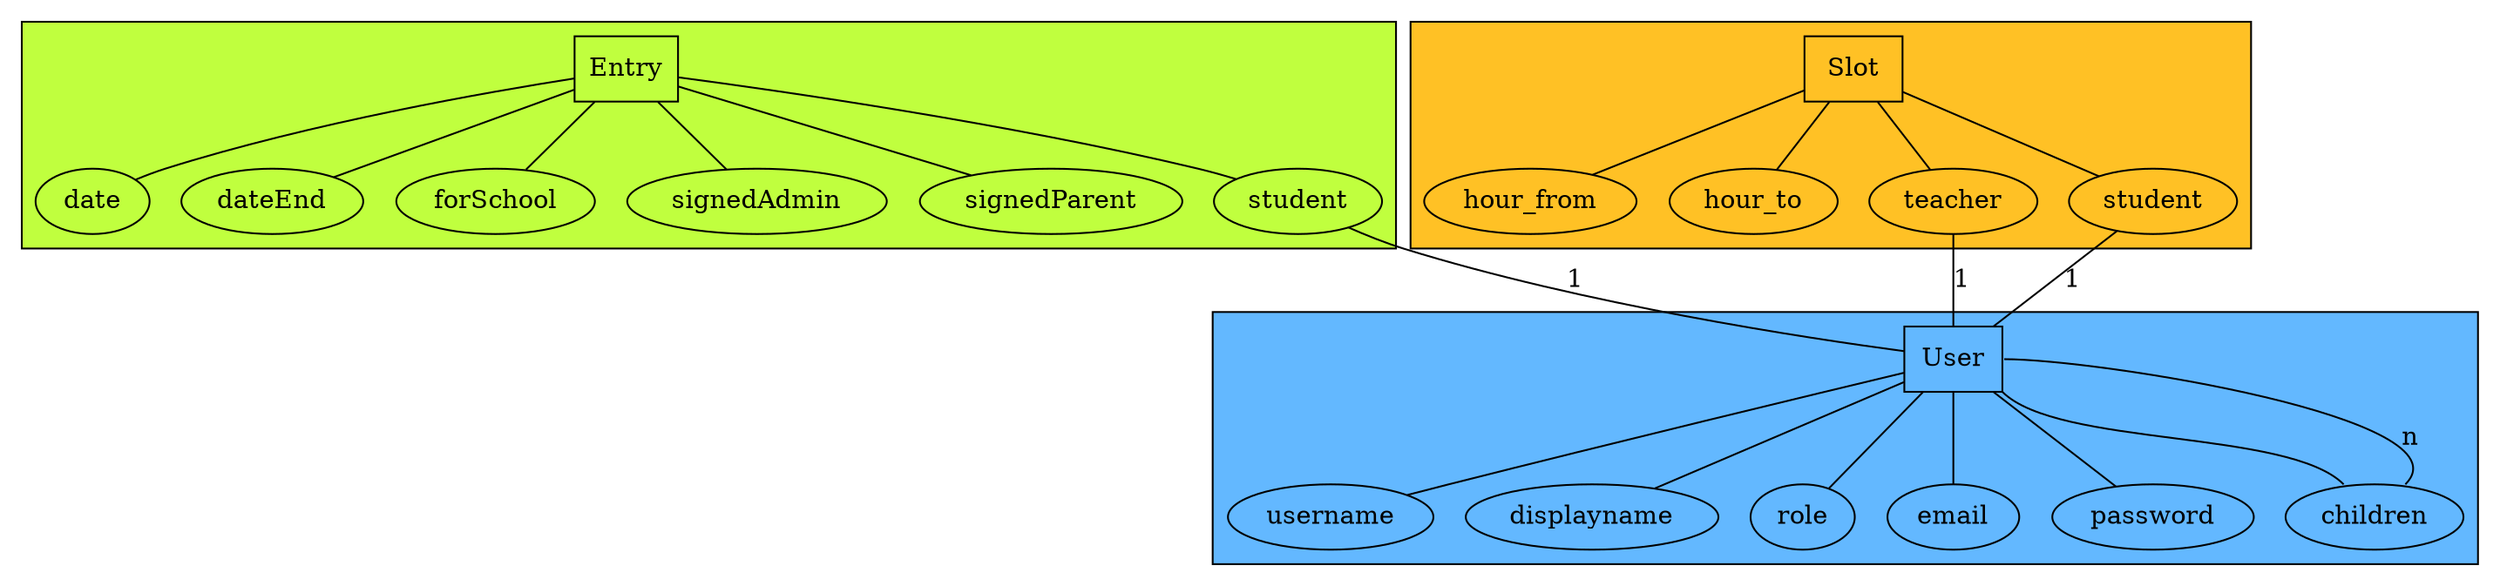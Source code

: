 graph ER {
  layout = dot;
  overlap = false;

  // Entities
  // User
  subgraph clusterUser {
    style=filled
    bgcolor=steelblue1
    node [shape=box]; User;
    node [shape=ellipse];
    User -- {
      username;
      displayname;
      role;
      email;
      password;
    };

    User:se -- children:nw;
  }

  // Entry
  subgraph clusterEntry {
    style=filled
    bgcolor=olivedrab1
    node [shape=box]; Entry;
    node [shape=ellipse];
    Entry -- {
      date;
      dateEnd;
      forSchool;
      signedAdmin;
      signedParent;
      student;
    };
  }
  
  // Slot
  subgraph clusterSlot {
    style=filled
    bgcolor=goldenrod1
    node [shape=box];Slot;
    node [shape=ellipse];
    Slot -- {
      hour_from;
      hour_to;
      teacher;
    };
    Slot -- { node [label="student"] student2 };
  }

  children:ne -- User:e [label="n"];
  
  student -- User [label="1"];

  teacher -- User [label="1"];
  
  student2 -- User [label="1"];
}